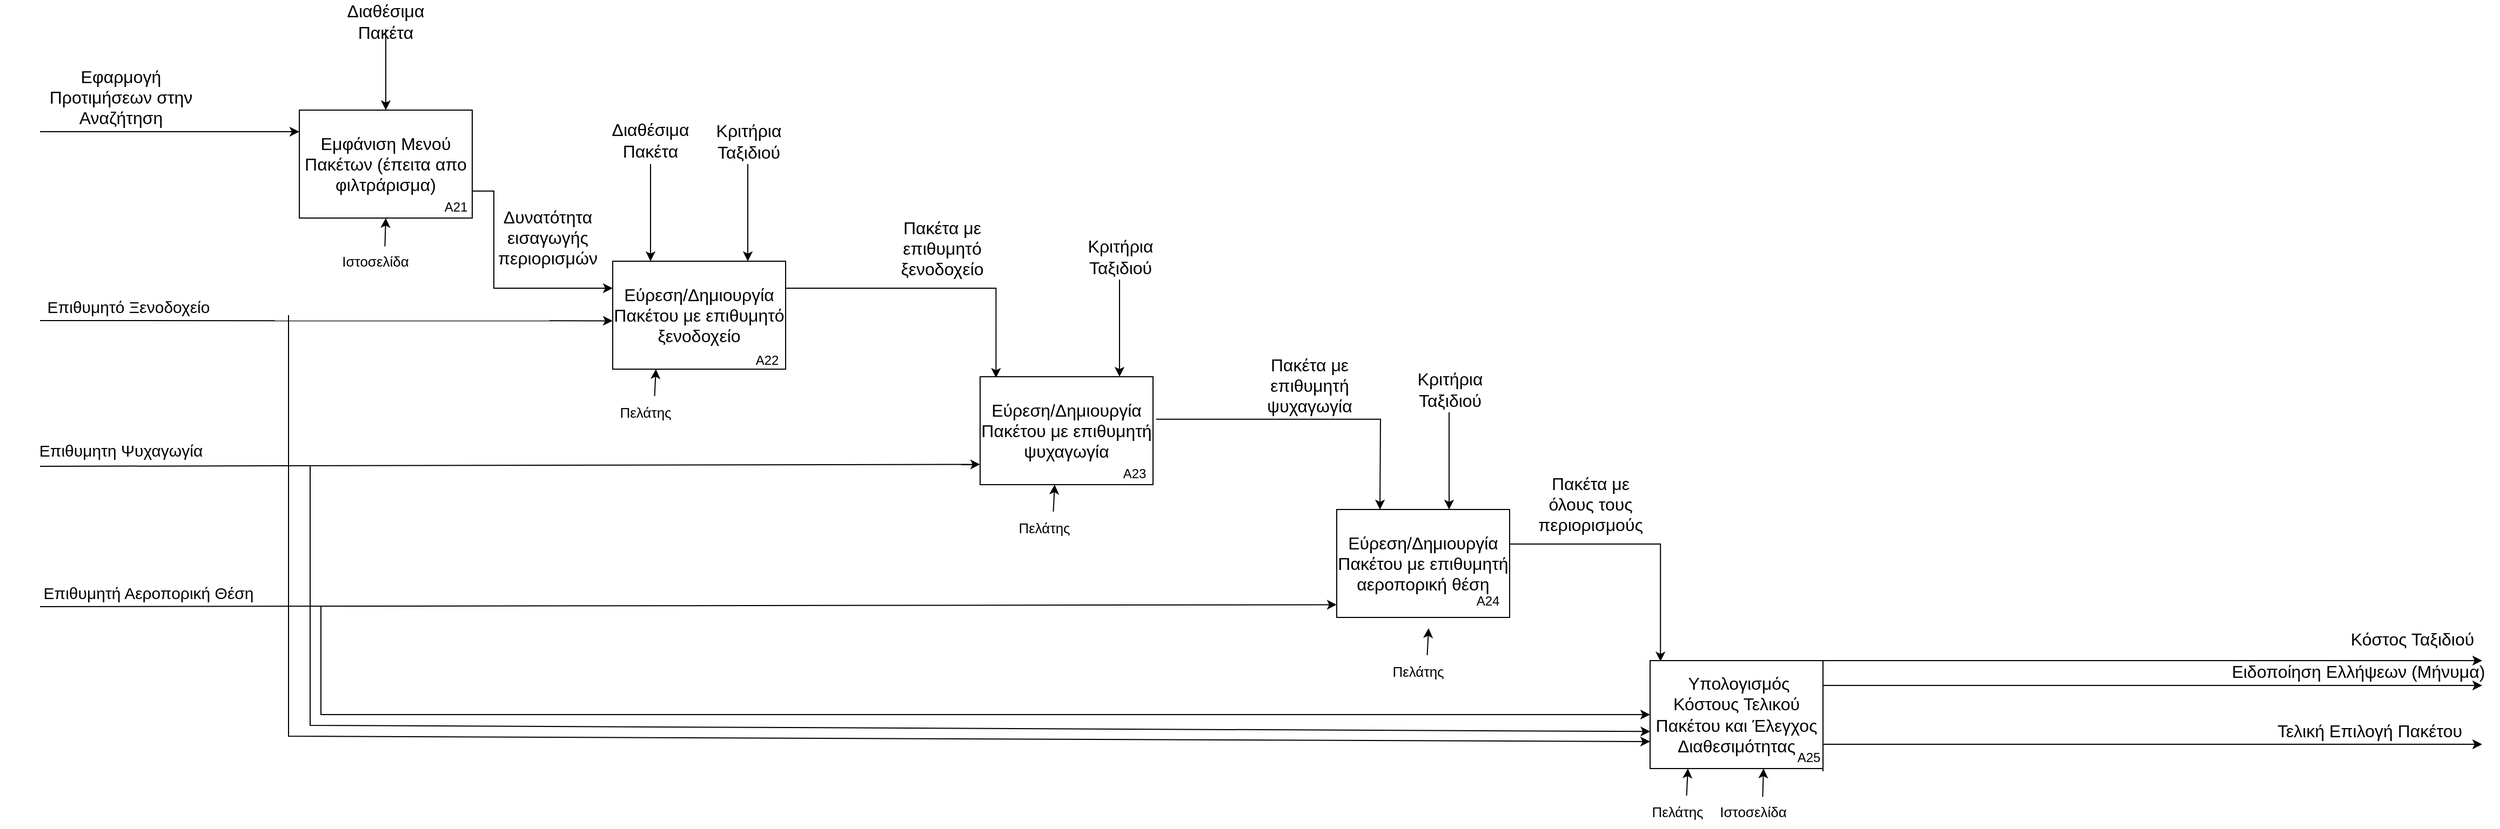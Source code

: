 <mxfile version="20.5.3" type="device"><diagram id="wiHb2MtcOKPLofZTfKe5" name="Page-1"><mxGraphModel dx="1742" dy="697" grid="1" gridSize="10" guides="1" tooltips="1" connect="1" arrows="1" fold="1" page="1" pageScale="1" pageWidth="850" pageHeight="1100" math="0" shadow="0"><root><mxCell id="0"/><mxCell id="1" parent="0"/><mxCell id="A7c9KtGP899694b87B4e-43" value="Ειδοποίηση Ελλήψεων (Μήνυμα)" style="text;html=1;align=center;verticalAlign=middle;resizable=0;points=[];autosize=1;strokeColor=none;fillColor=none;fontSize=16;" parent="1" vertex="1"><mxGeometry x="2015" y="1115" width="260" height="30" as="geometry"/></mxCell><mxCell id="cTDa2BKCB9mY562o0Tvu-34" value="Κόστος Ταξιδιού" style="text;html=1;align=center;verticalAlign=middle;resizable=0;points=[];autosize=1;strokeColor=none;fillColor=none;fontSize=16;" parent="1" vertex="1"><mxGeometry x="2125" y="1085" width="140" height="30" as="geometry"/></mxCell><mxCell id="cIvF7Lzrl0NVDRgTY_CF-13" style="edgeStyle=orthogonalEdgeStyle;rounded=0;orthogonalLoop=1;jettySize=auto;html=1;" parent="1" edge="1"><mxGeometry relative="1" as="geometry"><mxPoint x="565" y="660" as="sourcePoint"/><mxPoint x="565" y="750" as="targetPoint"/></mxGeometry></mxCell><mxCell id="cIvF7Lzrl0NVDRgTY_CF-17" style="edgeStyle=orthogonalEdgeStyle;rounded=0;orthogonalLoop=1;jettySize=auto;html=1;exitX=1;exitY=0.75;exitDx=0;exitDy=0;entryX=0;entryY=0.25;entryDx=0;entryDy=0;" parent="1" source="cIvF7Lzrl0NVDRgTY_CF-1" target="cIvF7Lzrl0NVDRgTY_CF-12" edge="1"><mxGeometry relative="1" as="geometry"><Array as="points"><mxPoint x="420" y="685"/><mxPoint x="420" y="775"/></Array></mxGeometry></mxCell><mxCell id="cIvF7Lzrl0NVDRgTY_CF-1" value="Εμφάνιση Μενού Πακέτων (έπειτα απο φιλτράρισμα)" style="rounded=0;whiteSpace=wrap;html=1;fontSize=16;" parent="1" vertex="1"><mxGeometry x="240" y="610" width="160" height="100" as="geometry"/></mxCell><mxCell id="cIvF7Lzrl0NVDRgTY_CF-2" value="Εφαρμογή Προτιμήσεων στην Αναζήτηση&lt;br&gt;" style="text;html=1;strokeColor=none;fillColor=none;align=center;verticalAlign=middle;whiteSpace=wrap;rounded=0;fontSize=16;" parent="1" vertex="1"><mxGeometry x="-10" y="590" width="170" height="15" as="geometry"/></mxCell><mxCell id="cIvF7Lzrl0NVDRgTY_CF-3" value="" style="endArrow=classic;html=1;rounded=0;fontSize=16;entryX=-0.012;entryY=0.812;entryDx=0;entryDy=0;entryPerimeter=0;" parent="1" edge="1"><mxGeometry width="50" height="50" relative="1" as="geometry"><mxPoint y="630" as="sourcePoint"/><mxPoint x="240.0" y="630.03" as="targetPoint"/></mxGeometry></mxCell><mxCell id="cIvF7Lzrl0NVDRgTY_CF-4" value="" style="endArrow=classic;html=1;rounded=0;fontSize=16;exitX=0.602;exitY=0.043;exitDx=0;exitDy=0;exitPerimeter=0;entryX=0.25;entryY=1;entryDx=0;entryDy=0;" parent="1" edge="1"><mxGeometry width="50" height="50" relative="1" as="geometry"><mxPoint x="319.18" y="736.29" as="sourcePoint"/><mxPoint x="320" y="710" as="targetPoint"/></mxGeometry></mxCell><mxCell id="cIvF7Lzrl0NVDRgTY_CF-5" value="Ιστοσελίδα" style="text;html=1;align=center;verticalAlign=middle;resizable=0;points=[];autosize=1;strokeColor=none;fillColor=none;fontSize=13;" parent="1" vertex="1"><mxGeometry x="265" y="735" width="90" height="30" as="geometry"/></mxCell><mxCell id="cIvF7Lzrl0NVDRgTY_CF-8" style="edgeStyle=orthogonalEdgeStyle;rounded=0;orthogonalLoop=1;jettySize=auto;html=1;exitX=0.5;exitY=1;exitDx=0;exitDy=0;" parent="1" source="cIvF7Lzrl0NVDRgTY_CF-6" target="cIvF7Lzrl0NVDRgTY_CF-1" edge="1"><mxGeometry relative="1" as="geometry"><Array as="points"><mxPoint x="320" y="580"/><mxPoint x="320" y="580"/></Array></mxGeometry></mxCell><mxCell id="cIvF7Lzrl0NVDRgTY_CF-6" value="Διαθέσιμα Πακέτα" style="text;html=1;strokeColor=none;fillColor=none;align=center;verticalAlign=middle;whiteSpace=wrap;rounded=0;fontSize=16;" parent="1" vertex="1"><mxGeometry x="305" y="520" width="30" height="15" as="geometry"/></mxCell><mxCell id="cIvF7Lzrl0NVDRgTY_CF-11" value="Α21&lt;br&gt;" style="text;html=1;strokeColor=none;fillColor=none;align=center;verticalAlign=middle;whiteSpace=wrap;rounded=0;fontSize=12;" parent="1" vertex="1"><mxGeometry x="355" y="685" width="60" height="30" as="geometry"/></mxCell><mxCell id="cIvF7Lzrl0NVDRgTY_CF-42" style="edgeStyle=orthogonalEdgeStyle;rounded=0;orthogonalLoop=1;jettySize=auto;html=1;exitX=1;exitY=0.25;exitDx=0;exitDy=0;entryX=0.092;entryY=0.01;entryDx=0;entryDy=0;entryPerimeter=0;" parent="1" source="cIvF7Lzrl0NVDRgTY_CF-12" target="cIvF7Lzrl0NVDRgTY_CF-24" edge="1"><mxGeometry relative="1" as="geometry"/></mxCell><mxCell id="cIvF7Lzrl0NVDRgTY_CF-12" value="Εύρεση/Δημιουργία Πακέτου με επιθυμητό ξενοδοχείο" style="rounded=0;whiteSpace=wrap;html=1;fontSize=16;" parent="1" vertex="1"><mxGeometry x="530" y="750" width="160" height="100" as="geometry"/></mxCell><mxCell id="cIvF7Lzrl0NVDRgTY_CF-15" value="" style="endArrow=classic;html=1;rounded=0;fontSize=16;entryX=-0.012;entryY=0.812;entryDx=0;entryDy=0;entryPerimeter=0;" parent="1" edge="1"><mxGeometry width="50" height="50" relative="1" as="geometry"><mxPoint y="805" as="sourcePoint"/><mxPoint x="530.0" y="805.2" as="targetPoint"/></mxGeometry></mxCell><mxCell id="cIvF7Lzrl0NVDRgTY_CF-16" value="&lt;span style=&quot;font-size: 15px;&quot;&gt;Επιθυμητό Ξενοδοχείο&lt;/span&gt;" style="text;html=1;strokeColor=none;fillColor=none;align=center;verticalAlign=middle;whiteSpace=wrap;rounded=0;fontSize=15;" parent="1" vertex="1"><mxGeometry x="-27.76" y="777" width="219.76" height="30" as="geometry"/></mxCell><mxCell id="cIvF7Lzrl0NVDRgTY_CF-18" value="Δυνατότητα εισαγωγής περιορισμών" style="text;html=1;strokeColor=none;fillColor=none;align=center;verticalAlign=middle;whiteSpace=wrap;rounded=0;fontSize=16;" parent="1" vertex="1"><mxGeometry x="455" y="720" width="30" height="15" as="geometry"/></mxCell><mxCell id="cIvF7Lzrl0NVDRgTY_CF-19" value="Διαθέσιμα Πακέτα" style="text;html=1;strokeColor=none;fillColor=none;align=center;verticalAlign=middle;whiteSpace=wrap;rounded=0;fontSize=16;" parent="1" vertex="1"><mxGeometry x="550" y="630" width="30" height="15" as="geometry"/></mxCell><mxCell id="cIvF7Lzrl0NVDRgTY_CF-20" style="edgeStyle=orthogonalEdgeStyle;rounded=0;orthogonalLoop=1;jettySize=auto;html=1;" parent="1" edge="1"><mxGeometry relative="1" as="geometry"><mxPoint x="655" y="660" as="sourcePoint"/><mxPoint x="655" y="750" as="targetPoint"/></mxGeometry></mxCell><mxCell id="cIvF7Lzrl0NVDRgTY_CF-22" value="Κριτήρια&lt;br&gt;Ταξιδιού" style="text;html=1;strokeColor=none;fillColor=none;align=center;verticalAlign=middle;whiteSpace=wrap;rounded=0;fontSize=16;" parent="1" vertex="1"><mxGeometry x="626" y="623.5" width="60" height="30" as="geometry"/></mxCell><mxCell id="cIvF7Lzrl0NVDRgTY_CF-23" value="Α22&lt;br&gt;" style="text;html=1;strokeColor=none;fillColor=none;align=center;verticalAlign=middle;whiteSpace=wrap;rounded=0;fontSize=12;" parent="1" vertex="1"><mxGeometry x="643" y="827" width="60" height="30" as="geometry"/></mxCell><mxCell id="cIvF7Lzrl0NVDRgTY_CF-24" value="Εύρεση/Δημιουργία Πακέτου με επιθυμητή ψυχαγωγία" style="rounded=0;whiteSpace=wrap;html=1;fontSize=16;" parent="1" vertex="1"><mxGeometry x="870" y="857" width="160" height="100" as="geometry"/></mxCell><mxCell id="cIvF7Lzrl0NVDRgTY_CF-28" style="edgeStyle=orthogonalEdgeStyle;rounded=0;orthogonalLoop=1;jettySize=auto;html=1;" parent="1" edge="1"><mxGeometry relative="1" as="geometry"><mxPoint x="999" y="767" as="sourcePoint"/><mxPoint x="999" y="857" as="targetPoint"/></mxGeometry></mxCell><mxCell id="cIvF7Lzrl0NVDRgTY_CF-29" value="Κριτήρια&lt;br&gt;Ταξιδιού" style="text;html=1;strokeColor=none;fillColor=none;align=center;verticalAlign=middle;whiteSpace=wrap;rounded=0;fontSize=16;" parent="1" vertex="1"><mxGeometry x="970" y="730.5" width="60" height="30" as="geometry"/></mxCell><mxCell id="cIvF7Lzrl0NVDRgTY_CF-31" value="" style="endArrow=classic;html=1;rounded=0;fontSize=16;entryX=-0.012;entryY=0.812;entryDx=0;entryDy=0;entryPerimeter=0;" parent="1" edge="1"><mxGeometry width="50" height="50" relative="1" as="geometry"><mxPoint y="940" as="sourcePoint"/><mxPoint x="870" y="938.2" as="targetPoint"/></mxGeometry></mxCell><mxCell id="cIvF7Lzrl0NVDRgTY_CF-33" value="Επιθυμητη Ψυχαγωγία" style="text;html=1;strokeColor=none;fillColor=none;align=center;verticalAlign=middle;whiteSpace=wrap;rounded=0;fontSize=15;" parent="1" vertex="1"><mxGeometry x="-34.88" y="910" width="219.76" height="30" as="geometry"/></mxCell><mxCell id="cIvF7Lzrl0NVDRgTY_CF-35" value="" style="endArrow=classic;html=1;rounded=0;fontSize=16;exitX=0.625;exitY=0;exitDx=0;exitDy=0;exitPerimeter=0;entryX=0.25;entryY=1;entryDx=0;entryDy=0;" parent="1" source="cIvF7Lzrl0NVDRgTY_CF-36" edge="1"><mxGeometry width="50" height="50" relative="1" as="geometry"><mxPoint x="620" y="980" as="sourcePoint"/><mxPoint x="570" y="850" as="targetPoint"/></mxGeometry></mxCell><mxCell id="cIvF7Lzrl0NVDRgTY_CF-36" value="Πελάτης" style="text;html=1;align=center;verticalAlign=middle;resizable=0;points=[];autosize=1;strokeColor=none;fillColor=none;fontSize=13;" parent="1" vertex="1"><mxGeometry x="525" y="875" width="70" height="30" as="geometry"/></mxCell><mxCell id="cIvF7Lzrl0NVDRgTY_CF-38" value="" style="endArrow=classic;html=1;rounded=0;fontSize=16;exitX=0.625;exitY=0;exitDx=0;exitDy=0;exitPerimeter=0;entryX=0.25;entryY=1;entryDx=0;entryDy=0;" parent="1" source="cIvF7Lzrl0NVDRgTY_CF-39" edge="1"><mxGeometry width="50" height="50" relative="1" as="geometry"><mxPoint x="989" y="1087" as="sourcePoint"/><mxPoint x="939" y="957" as="targetPoint"/></mxGeometry></mxCell><mxCell id="cIvF7Lzrl0NVDRgTY_CF-39" value="Πελάτης" style="text;html=1;align=center;verticalAlign=middle;resizable=0;points=[];autosize=1;strokeColor=none;fillColor=none;fontSize=13;" parent="1" vertex="1"><mxGeometry x="894" y="982" width="70" height="30" as="geometry"/></mxCell><mxCell id="cIvF7Lzrl0NVDRgTY_CF-40" value="Α23&lt;br&gt;" style="text;html=1;strokeColor=none;fillColor=none;align=center;verticalAlign=middle;whiteSpace=wrap;rounded=0;fontSize=12;" parent="1" vertex="1"><mxGeometry x="983" y="932" width="60" height="30" as="geometry"/></mxCell><mxCell id="cIvF7Lzrl0NVDRgTY_CF-41" value="Πακέτα με επιθυμητό ξενοδοχείο" style="text;html=1;strokeColor=none;fillColor=none;align=center;verticalAlign=middle;whiteSpace=wrap;rounded=0;fontSize=16;" parent="1" vertex="1"><mxGeometry x="820" y="730.5" width="30" height="15" as="geometry"/></mxCell><mxCell id="cIvF7Lzrl0NVDRgTY_CF-47" value="Εύρεση/Δημιουργία Πακέτου με επιθυμητή αεροπορική θέση" style="rounded=0;whiteSpace=wrap;html=1;fontSize=16;" parent="1" vertex="1"><mxGeometry x="1200" y="980" width="160" height="100" as="geometry"/></mxCell><mxCell id="cIvF7Lzrl0NVDRgTY_CF-49" value="Α24&lt;br&gt;" style="text;html=1;strokeColor=none;fillColor=none;align=center;verticalAlign=middle;whiteSpace=wrap;rounded=0;fontSize=12;" parent="1" vertex="1"><mxGeometry x="1310" y="1050" width="60" height="30" as="geometry"/></mxCell><mxCell id="cIvF7Lzrl0NVDRgTY_CF-50" value="" style="endArrow=classic;html=1;rounded=0;fontSize=16;exitX=0.625;exitY=0;exitDx=0;exitDy=0;exitPerimeter=0;entryX=0.25;entryY=1;entryDx=0;entryDy=0;" parent="1" source="cIvF7Lzrl0NVDRgTY_CF-51" edge="1"><mxGeometry width="50" height="50" relative="1" as="geometry"><mxPoint x="1335" y="1220" as="sourcePoint"/><mxPoint x="1285" y="1090" as="targetPoint"/></mxGeometry></mxCell><mxCell id="cIvF7Lzrl0NVDRgTY_CF-51" value="Πελάτης" style="text;html=1;align=center;verticalAlign=middle;resizable=0;points=[];autosize=1;strokeColor=none;fillColor=none;fontSize=13;" parent="1" vertex="1"><mxGeometry x="1240" y="1115" width="70" height="30" as="geometry"/></mxCell><mxCell id="cIvF7Lzrl0NVDRgTY_CF-52" value="Πακέτα με επιθυμητή ψυχαγωγία" style="text;html=1;strokeColor=none;fillColor=none;align=center;verticalAlign=middle;whiteSpace=wrap;rounded=0;fontSize=16;" parent="1" vertex="1"><mxGeometry x="1160" y="857" width="30" height="15" as="geometry"/></mxCell><mxCell id="cIvF7Lzrl0NVDRgTY_CF-53" style="edgeStyle=orthogonalEdgeStyle;rounded=0;orthogonalLoop=1;jettySize=auto;html=1;exitX=1.018;exitY=0.394;exitDx=0;exitDy=0;entryX=0.092;entryY=0.01;entryDx=0;entryDy=0;entryPerimeter=0;exitPerimeter=0;" parent="1" source="cIvF7Lzrl0NVDRgTY_CF-24" edge="1"><mxGeometry relative="1" as="geometry"><mxPoint x="1045.28" y="897" as="sourcePoint"/><mxPoint x="1240.0" y="980" as="targetPoint"/></mxGeometry></mxCell><mxCell id="cIvF7Lzrl0NVDRgTY_CF-55" style="edgeStyle=orthogonalEdgeStyle;rounded=0;orthogonalLoop=1;jettySize=auto;html=1;" parent="1" edge="1"><mxGeometry relative="1" as="geometry"><mxPoint x="1304" y="890" as="sourcePoint"/><mxPoint x="1304" y="980" as="targetPoint"/></mxGeometry></mxCell><mxCell id="cIvF7Lzrl0NVDRgTY_CF-56" value="Κριτήρια&lt;br&gt;Ταξιδιού" style="text;html=1;strokeColor=none;fillColor=none;align=center;verticalAlign=middle;whiteSpace=wrap;rounded=0;fontSize=16;" parent="1" vertex="1"><mxGeometry x="1275" y="853.5" width="60" height="30" as="geometry"/></mxCell><mxCell id="cIvF7Lzrl0NVDRgTY_CF-57" value="" style="endArrow=classic;html=1;rounded=0;fontSize=16;entryX=-0.012;entryY=0.812;entryDx=0;entryDy=0;entryPerimeter=0;" parent="1" edge="1"><mxGeometry width="50" height="50" relative="1" as="geometry"><mxPoint y="1070" as="sourcePoint"/><mxPoint x="1200" y="1068.2" as="targetPoint"/></mxGeometry></mxCell><mxCell id="cIvF7Lzrl0NVDRgTY_CF-59" value="&lt;span style=&quot;font-size: 15px;&quot;&gt;Επιθυμητή Αεροπορική Θέση&lt;/span&gt;" style="text;html=1;strokeColor=none;fillColor=none;align=center;verticalAlign=middle;whiteSpace=wrap;rounded=0;fontSize=15;" parent="1" vertex="1"><mxGeometry x="-36.76" y="1042" width="274.88" height="30" as="geometry"/></mxCell><mxCell id="cIvF7Lzrl0NVDRgTY_CF-78" style="edgeStyle=orthogonalEdgeStyle;rounded=0;orthogonalLoop=1;jettySize=auto;html=1;exitX=1;exitY=0.25;exitDx=0;exitDy=0;" parent="1" source="cIvF7Lzrl0NVDRgTY_CF-60" edge="1"><mxGeometry relative="1" as="geometry"><mxPoint x="2260" y="1120" as="targetPoint"/><Array as="points"><mxPoint x="1650" y="1120"/><mxPoint x="1760" y="1120"/></Array></mxGeometry></mxCell><mxCell id="cIvF7Lzrl0NVDRgTY_CF-60" value="&amp;nbsp;Υπολογισμός Κόστους Τελικού Πακέτου και Έλεγχος Διαθεσιμότητας" style="rounded=0;whiteSpace=wrap;html=1;fontSize=16;" parent="1" vertex="1"><mxGeometry x="1490" y="1120" width="160" height="100" as="geometry"/></mxCell><mxCell id="cIvF7Lzrl0NVDRgTY_CF-62" value="" style="endArrow=classic;html=1;rounded=0;entryX=0;entryY=0.75;entryDx=0;entryDy=0;" parent="1" target="cIvF7Lzrl0NVDRgTY_CF-60" edge="1"><mxGeometry width="50" height="50" relative="1" as="geometry"><mxPoint x="230" y="800" as="sourcePoint"/><mxPoint x="230" y="1180" as="targetPoint"/><Array as="points"><mxPoint x="230" y="1190"/></Array></mxGeometry></mxCell><mxCell id="cIvF7Lzrl0NVDRgTY_CF-63" value="" style="endArrow=classic;html=1;rounded=0;entryX=0.001;entryY=0.657;entryDx=0;entryDy=0;entryPerimeter=0;" parent="1" target="cIvF7Lzrl0NVDRgTY_CF-60" edge="1"><mxGeometry width="50" height="50" relative="1" as="geometry"><mxPoint x="250" y="940" as="sourcePoint"/><mxPoint x="250" y="1160" as="targetPoint"/><Array as="points"><mxPoint x="250" y="1180"/></Array></mxGeometry></mxCell><mxCell id="cIvF7Lzrl0NVDRgTY_CF-64" value="" style="endArrow=classic;html=1;rounded=0;" parent="1" edge="1"><mxGeometry width="50" height="50" relative="1" as="geometry"><mxPoint x="260" y="1070" as="sourcePoint"/><mxPoint x="1490" y="1170" as="targetPoint"/><Array as="points"><mxPoint x="260" y="1170"/></Array></mxGeometry></mxCell><mxCell id="cIvF7Lzrl0NVDRgTY_CF-65" value="Πακέτα με όλους τους περιορισμούς" style="text;html=1;strokeColor=none;fillColor=none;align=center;verticalAlign=middle;whiteSpace=wrap;rounded=0;fontSize=16;" parent="1" vertex="1"><mxGeometry x="1420" y="967" width="30" height="15" as="geometry"/></mxCell><mxCell id="cIvF7Lzrl0NVDRgTY_CF-66" style="edgeStyle=orthogonalEdgeStyle;rounded=0;orthogonalLoop=1;jettySize=auto;html=1;exitX=0.5;exitY=1;exitDx=0;exitDy=0;" parent="1" source="cIvF7Lzrl0NVDRgTY_CF-65" target="cIvF7Lzrl0NVDRgTY_CF-65" edge="1"><mxGeometry relative="1" as="geometry"/></mxCell><mxCell id="cIvF7Lzrl0NVDRgTY_CF-69" style="edgeStyle=orthogonalEdgeStyle;rounded=0;orthogonalLoop=1;jettySize=auto;html=1;exitX=1.018;exitY=0.394;exitDx=0;exitDy=0;entryX=0.06;entryY=0.008;entryDx=0;entryDy=0;entryPerimeter=0;exitPerimeter=0;" parent="1" target="cIvF7Lzrl0NVDRgTY_CF-60" edge="1"><mxGeometry relative="1" as="geometry"><mxPoint x="1360.0" y="1012.0" as="sourcePoint"/><mxPoint x="1567.12" y="1095.6" as="targetPoint"/><Array as="points"><mxPoint x="1500" y="1012"/></Array></mxGeometry></mxCell><mxCell id="cIvF7Lzrl0NVDRgTY_CF-73" value="" style="endArrow=classic;html=1;rounded=0;fontSize=16;exitX=0.625;exitY=0;exitDx=0;exitDy=0;exitPerimeter=0;entryX=0.25;entryY=1;entryDx=0;entryDy=0;" parent="1" source="cIvF7Lzrl0NVDRgTY_CF-74" edge="1"><mxGeometry width="50" height="50" relative="1" as="geometry"><mxPoint x="1575" y="1350" as="sourcePoint"/><mxPoint x="1525" y="1220" as="targetPoint"/></mxGeometry></mxCell><mxCell id="cIvF7Lzrl0NVDRgTY_CF-74" value="Πελάτης" style="text;html=1;align=center;verticalAlign=middle;resizable=0;points=[];autosize=1;strokeColor=none;fillColor=none;fontSize=13;" parent="1" vertex="1"><mxGeometry x="1480" y="1245" width="70" height="30" as="geometry"/></mxCell><mxCell id="cIvF7Lzrl0NVDRgTY_CF-75" value="" style="endArrow=classic;html=1;rounded=0;fontSize=16;exitX=0.602;exitY=0.043;exitDx=0;exitDy=0;exitPerimeter=0;entryX=0.25;entryY=1;entryDx=0;entryDy=0;" parent="1" edge="1"><mxGeometry width="50" height="50" relative="1" as="geometry"><mxPoint x="1594.18" y="1246.29" as="sourcePoint"/><mxPoint x="1595" y="1220" as="targetPoint"/></mxGeometry></mxCell><mxCell id="cIvF7Lzrl0NVDRgTY_CF-76" value="Ιστοσελίδα" style="text;html=1;align=center;verticalAlign=middle;resizable=0;points=[];autosize=1;strokeColor=none;fillColor=none;fontSize=13;" parent="1" vertex="1"><mxGeometry x="1540" y="1245" width="90" height="30" as="geometry"/></mxCell><mxCell id="cIvF7Lzrl0NVDRgTY_CF-83" value="Α25&lt;br&gt;" style="text;html=1;strokeColor=none;fillColor=none;align=center;verticalAlign=middle;whiteSpace=wrap;rounded=0;fontSize=12;" parent="1" vertex="1"><mxGeometry x="1607" y="1195" width="60" height="30" as="geometry"/></mxCell><mxCell id="cIvF7Lzrl0NVDRgTY_CF-84" style="edgeStyle=orthogonalEdgeStyle;rounded=0;orthogonalLoop=1;jettySize=auto;html=1;exitX=1;exitY=0.25;exitDx=0;exitDy=0;" parent="1" edge="1"><mxGeometry relative="1" as="geometry"><mxPoint x="1650" y="1168" as="sourcePoint"/><mxPoint x="2260.0" y="1143" as="targetPoint"/><Array as="points"><mxPoint x="1650" y="1143"/><mxPoint x="1760" y="1143"/></Array></mxGeometry></mxCell><mxCell id="cIvF7Lzrl0NVDRgTY_CF-86" value="Τελική Επιλογή Πακέτου" style="text;html=1;strokeColor=none;fillColor=none;align=center;verticalAlign=middle;whiteSpace=wrap;rounded=0;fontSize=16;" parent="1" vertex="1"><mxGeometry x="2056" y="1177" width="200" height="15" as="geometry"/></mxCell><mxCell id="cIvF7Lzrl0NVDRgTY_CF-87" style="edgeStyle=orthogonalEdgeStyle;rounded=0;orthogonalLoop=1;jettySize=auto;html=1;exitX=1;exitY=0.25;exitDx=0;exitDy=0;" parent="1" edge="1"><mxGeometry relative="1" as="geometry"><mxPoint x="1650" y="1222.5" as="sourcePoint"/><mxPoint x="2260.0" y="1197.5" as="targetPoint"/><Array as="points"><mxPoint x="1650" y="1197.5"/><mxPoint x="1760" y="1197.5"/></Array></mxGeometry></mxCell></root></mxGraphModel></diagram></mxfile>